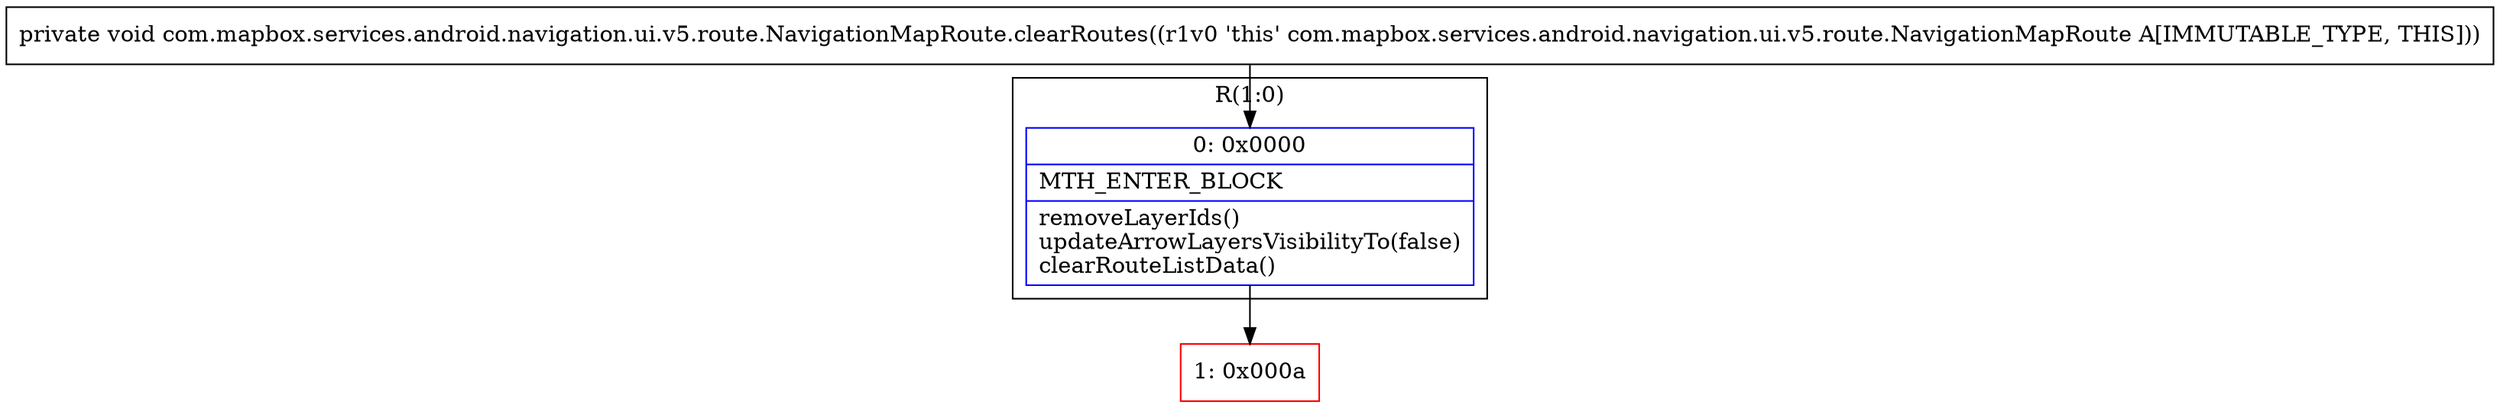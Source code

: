 digraph "CFG forcom.mapbox.services.android.navigation.ui.v5.route.NavigationMapRoute.clearRoutes()V" {
subgraph cluster_Region_2023102756 {
label = "R(1:0)";
node [shape=record,color=blue];
Node_0 [shape=record,label="{0\:\ 0x0000|MTH_ENTER_BLOCK\l|removeLayerIds()\lupdateArrowLayersVisibilityTo(false)\lclearRouteListData()\l}"];
}
Node_1 [shape=record,color=red,label="{1\:\ 0x000a}"];
MethodNode[shape=record,label="{private void com.mapbox.services.android.navigation.ui.v5.route.NavigationMapRoute.clearRoutes((r1v0 'this' com.mapbox.services.android.navigation.ui.v5.route.NavigationMapRoute A[IMMUTABLE_TYPE, THIS])) }"];
MethodNode -> Node_0;
Node_0 -> Node_1;
}

